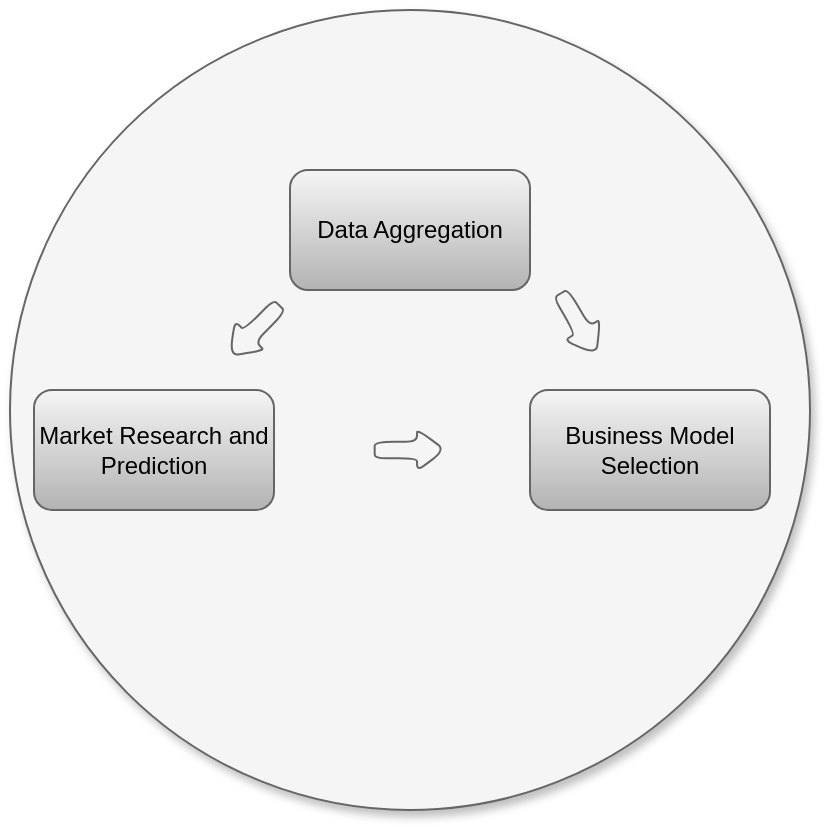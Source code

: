 <mxfile compressed="true" version="23.1.2" type="github"><diagram name="Page-1" id="eG5tvo9UgwHiR6DEYF9L"><mxGraphModel dx="1194" dy="789" grid="1" gridSize="10" guides="1" tooltips="1" connect="1" arrows="1" fold="1" page="1" pageScale="1" pageWidth="583" pageHeight="827" math="0" shadow="0"><root><mxCell id="0"/><mxCell id="1" parent="0"/><mxCell id="Bmj18jgGkmZkosW7uXcD-6" value="" style="ellipse;whiteSpace=wrap;html=1;aspect=fixed;fillColor=#f5f5f5;fontColor=#333333;strokeColor=#666666;gradientColor=none;shadow=1;" vertex="1" parent="1"><mxGeometry x="100" y="100" width="400" height="400" as="geometry"/></mxCell><mxCell id="Bmj18jgGkmZkosW7uXcD-4" value="Data Aggregation&lt;br&gt;" style="rounded=1;whiteSpace=wrap;html=1;fillColor=#f5f5f5;gradientColor=#b3b3b3;strokeColor=#666666;" vertex="1" parent="1"><mxGeometry x="240" y="180" width="120" height="60" as="geometry"/></mxCell><mxCell id="Bmj18jgGkmZkosW7uXcD-1" value="Market Research and Prediction" style="rounded=1;whiteSpace=wrap;html=1;fillColor=#f5f5f5;strokeColor=#666666;gradientColor=#b3b3b3;" vertex="1" parent="1"><mxGeometry x="112" y="290" width="120" height="60" as="geometry"/></mxCell><mxCell id="Bmj18jgGkmZkosW7uXcD-2" value="Business Model Selection" style="rounded=1;whiteSpace=wrap;html=1;fillColor=#f5f5f5;strokeColor=#666666;gradientColor=#b3b3b3;" vertex="1" parent="1"><mxGeometry x="360" y="290" width="120" height="60" as="geometry"/></mxCell><mxCell id="Bmj18jgGkmZkosW7uXcD-16" value="" style="shape=singleArrow;whiteSpace=wrap;html=1;arrowWidth=0.4;arrowSize=0.4;fillColor=#f5f5f5;strokeColor=#666666;fontColor=#333333;rounded=1;rotation=60;" vertex="1" parent="1"><mxGeometry x="366.67" y="246.54" width="35.33" height="20.77" as="geometry"/></mxCell><mxCell id="Bmj18jgGkmZkosW7uXcD-17" value="" style="shape=singleArrow;whiteSpace=wrap;html=1;arrowWidth=0.4;arrowSize=0.4;fillColor=#f5f5f5;strokeColor=#666666;fontColor=#333333;rounded=1;rotation=0;" vertex="1" parent="1"><mxGeometry x="282.33" y="309.62" width="35.33" height="20.77" as="geometry"/></mxCell><mxCell id="Bmj18jgGkmZkosW7uXcD-18" value="" style="shape=singleArrow;whiteSpace=wrap;html=1;arrowWidth=0.4;arrowSize=0.4;fillColor=#f5f5f5;strokeColor=#666666;fontColor=#333333;rounded=1;rotation=-225;" vertex="1" parent="1"><mxGeometry x="204.67" y="250.0" width="35.33" height="20.77" as="geometry"/></mxCell></root></mxGraphModel></diagram></mxfile>